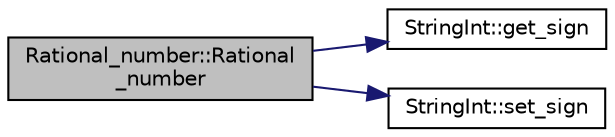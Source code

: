 digraph "Rational_number::Rational_number"
{
 // LATEX_PDF_SIZE
  edge [fontname="Helvetica",fontsize="10",labelfontname="Helvetica",labelfontsize="10"];
  node [fontname="Helvetica",fontsize="10",shape=record];
  rankdir="LR";
  Node1 [label="Rational_number::Rational\l_number",height=0.2,width=0.4,color="black", fillcolor="grey75", style="filled", fontcolor="black",tooltip="Constructor from two StringInts - the most preferable one."];
  Node1 -> Node2 [color="midnightblue",fontsize="10",style="solid",fontname="Helvetica"];
  Node2 [label="StringInt::get_sign",height=0.2,width=0.4,color="black", fillcolor="white", style="filled",URL="$classStringInt.html#a8cb6b9175fda26bad6be2adec5ca6f57",tooltip="sign getter."];
  Node1 -> Node3 [color="midnightblue",fontsize="10",style="solid",fontname="Helvetica"];
  Node3 [label="StringInt::set_sign",height=0.2,width=0.4,color="black", fillcolor="white", style="filled",URL="$classStringInt.html#abf4c106f451a9ffb064901a8c85191ca",tooltip="sign setter."];
}
